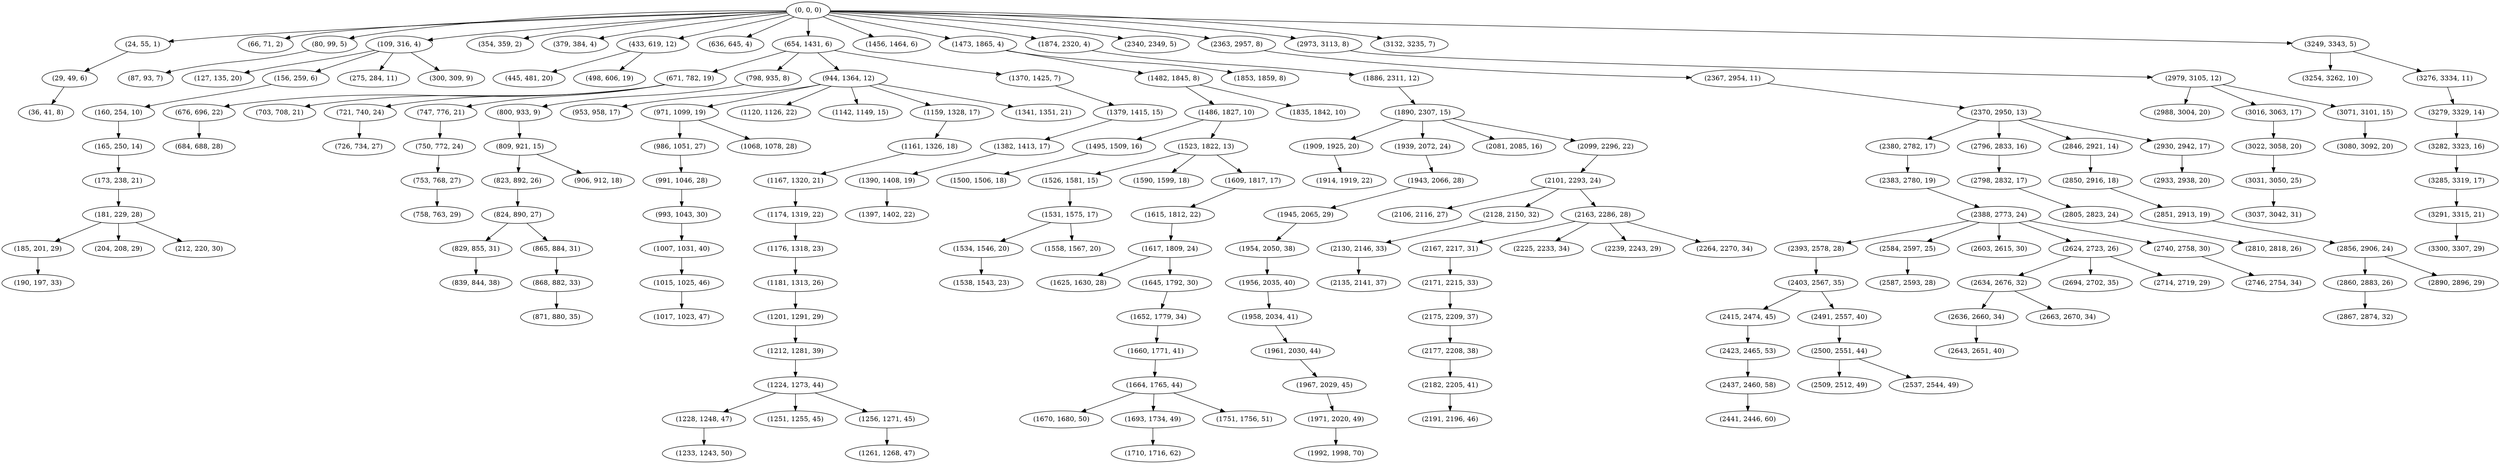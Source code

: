 digraph tree {
    "(0, 0, 0)";
    "(24, 55, 1)";
    "(29, 49, 6)";
    "(36, 41, 8)";
    "(66, 71, 2)";
    "(80, 99, 5)";
    "(87, 93, 7)";
    "(109, 316, 4)";
    "(127, 135, 20)";
    "(156, 259, 6)";
    "(160, 254, 10)";
    "(165, 250, 14)";
    "(173, 238, 21)";
    "(181, 229, 28)";
    "(185, 201, 29)";
    "(190, 197, 33)";
    "(204, 208, 29)";
    "(212, 220, 30)";
    "(275, 284, 11)";
    "(300, 309, 9)";
    "(354, 359, 2)";
    "(379, 384, 4)";
    "(433, 619, 12)";
    "(445, 481, 20)";
    "(498, 606, 19)";
    "(636, 645, 4)";
    "(654, 1431, 6)";
    "(671, 782, 19)";
    "(676, 696, 22)";
    "(684, 688, 28)";
    "(703, 708, 21)";
    "(721, 740, 24)";
    "(726, 734, 27)";
    "(747, 776, 21)";
    "(750, 772, 24)";
    "(753, 768, 27)";
    "(758, 763, 29)";
    "(798, 935, 8)";
    "(800, 933, 9)";
    "(809, 921, 15)";
    "(823, 892, 26)";
    "(824, 890, 27)";
    "(829, 855, 31)";
    "(839, 844, 38)";
    "(865, 884, 31)";
    "(868, 882, 33)";
    "(871, 880, 35)";
    "(906, 912, 18)";
    "(944, 1364, 12)";
    "(953, 958, 17)";
    "(971, 1099, 19)";
    "(986, 1051, 27)";
    "(991, 1046, 28)";
    "(993, 1043, 30)";
    "(1007, 1031, 40)";
    "(1015, 1025, 46)";
    "(1017, 1023, 47)";
    "(1068, 1078, 28)";
    "(1120, 1126, 22)";
    "(1142, 1149, 15)";
    "(1159, 1328, 17)";
    "(1161, 1326, 18)";
    "(1167, 1320, 21)";
    "(1174, 1319, 22)";
    "(1176, 1318, 23)";
    "(1181, 1313, 26)";
    "(1201, 1291, 29)";
    "(1212, 1281, 39)";
    "(1224, 1273, 44)";
    "(1228, 1248, 47)";
    "(1233, 1243, 50)";
    "(1251, 1255, 45)";
    "(1256, 1271, 45)";
    "(1261, 1268, 47)";
    "(1341, 1351, 21)";
    "(1370, 1425, 7)";
    "(1379, 1415, 15)";
    "(1382, 1413, 17)";
    "(1390, 1408, 19)";
    "(1397, 1402, 22)";
    "(1456, 1464, 6)";
    "(1473, 1865, 4)";
    "(1482, 1845, 8)";
    "(1486, 1827, 10)";
    "(1495, 1509, 16)";
    "(1500, 1506, 18)";
    "(1523, 1822, 13)";
    "(1526, 1581, 15)";
    "(1531, 1575, 17)";
    "(1534, 1546, 20)";
    "(1538, 1543, 23)";
    "(1558, 1567, 20)";
    "(1590, 1599, 18)";
    "(1609, 1817, 17)";
    "(1615, 1812, 22)";
    "(1617, 1809, 24)";
    "(1625, 1630, 28)";
    "(1645, 1792, 30)";
    "(1652, 1779, 34)";
    "(1660, 1771, 41)";
    "(1664, 1765, 44)";
    "(1670, 1680, 50)";
    "(1693, 1734, 49)";
    "(1710, 1716, 62)";
    "(1751, 1756, 51)";
    "(1835, 1842, 10)";
    "(1853, 1859, 8)";
    "(1874, 2320, 4)";
    "(1886, 2311, 12)";
    "(1890, 2307, 15)";
    "(1909, 1925, 20)";
    "(1914, 1919, 22)";
    "(1939, 2072, 24)";
    "(1943, 2066, 28)";
    "(1945, 2065, 29)";
    "(1954, 2050, 38)";
    "(1956, 2035, 40)";
    "(1958, 2034, 41)";
    "(1961, 2030, 44)";
    "(1967, 2029, 45)";
    "(1971, 2020, 49)";
    "(1992, 1998, 70)";
    "(2081, 2085, 16)";
    "(2099, 2296, 22)";
    "(2101, 2293, 24)";
    "(2106, 2116, 27)";
    "(2128, 2150, 32)";
    "(2130, 2146, 33)";
    "(2135, 2141, 37)";
    "(2163, 2286, 28)";
    "(2167, 2217, 31)";
    "(2171, 2215, 33)";
    "(2175, 2209, 37)";
    "(2177, 2208, 38)";
    "(2182, 2205, 41)";
    "(2191, 2196, 46)";
    "(2225, 2233, 34)";
    "(2239, 2243, 29)";
    "(2264, 2270, 34)";
    "(2340, 2349, 5)";
    "(2363, 2957, 8)";
    "(2367, 2954, 11)";
    "(2370, 2950, 13)";
    "(2380, 2782, 17)";
    "(2383, 2780, 19)";
    "(2388, 2773, 24)";
    "(2393, 2578, 28)";
    "(2403, 2567, 35)";
    "(2415, 2474, 45)";
    "(2423, 2465, 53)";
    "(2437, 2460, 58)";
    "(2441, 2446, 60)";
    "(2491, 2557, 40)";
    "(2500, 2551, 44)";
    "(2509, 2512, 49)";
    "(2537, 2544, 49)";
    "(2584, 2597, 25)";
    "(2587, 2593, 28)";
    "(2603, 2615, 30)";
    "(2624, 2723, 26)";
    "(2634, 2676, 32)";
    "(2636, 2660, 34)";
    "(2643, 2651, 40)";
    "(2663, 2670, 34)";
    "(2694, 2702, 35)";
    "(2714, 2719, 29)";
    "(2740, 2758, 30)";
    "(2746, 2754, 34)";
    "(2796, 2833, 16)";
    "(2798, 2832, 17)";
    "(2805, 2823, 24)";
    "(2810, 2818, 26)";
    "(2846, 2921, 14)";
    "(2850, 2916, 18)";
    "(2851, 2913, 19)";
    "(2856, 2906, 24)";
    "(2860, 2883, 26)";
    "(2867, 2874, 32)";
    "(2890, 2896, 29)";
    "(2930, 2942, 17)";
    "(2933, 2938, 20)";
    "(2973, 3113, 8)";
    "(2979, 3105, 12)";
    "(2988, 3004, 20)";
    "(3016, 3063, 17)";
    "(3022, 3058, 20)";
    "(3031, 3050, 25)";
    "(3037, 3042, 31)";
    "(3071, 3101, 15)";
    "(3080, 3092, 20)";
    "(3132, 3235, 7)";
    "(3249, 3343, 5)";
    "(3254, 3262, 10)";
    "(3276, 3334, 11)";
    "(3279, 3329, 14)";
    "(3282, 3323, 16)";
    "(3285, 3319, 17)";
    "(3291, 3315, 21)";
    "(3300, 3307, 29)";
    "(0, 0, 0)" -> "(24, 55, 1)";
    "(0, 0, 0)" -> "(66, 71, 2)";
    "(0, 0, 0)" -> "(80, 99, 5)";
    "(0, 0, 0)" -> "(109, 316, 4)";
    "(0, 0, 0)" -> "(354, 359, 2)";
    "(0, 0, 0)" -> "(379, 384, 4)";
    "(0, 0, 0)" -> "(433, 619, 12)";
    "(0, 0, 0)" -> "(636, 645, 4)";
    "(0, 0, 0)" -> "(654, 1431, 6)";
    "(0, 0, 0)" -> "(1456, 1464, 6)";
    "(0, 0, 0)" -> "(1473, 1865, 4)";
    "(0, 0, 0)" -> "(1874, 2320, 4)";
    "(0, 0, 0)" -> "(2340, 2349, 5)";
    "(0, 0, 0)" -> "(2363, 2957, 8)";
    "(0, 0, 0)" -> "(2973, 3113, 8)";
    "(0, 0, 0)" -> "(3132, 3235, 7)";
    "(0, 0, 0)" -> "(3249, 3343, 5)";
    "(24, 55, 1)" -> "(29, 49, 6)";
    "(29, 49, 6)" -> "(36, 41, 8)";
    "(80, 99, 5)" -> "(87, 93, 7)";
    "(109, 316, 4)" -> "(127, 135, 20)";
    "(109, 316, 4)" -> "(156, 259, 6)";
    "(109, 316, 4)" -> "(275, 284, 11)";
    "(109, 316, 4)" -> "(300, 309, 9)";
    "(156, 259, 6)" -> "(160, 254, 10)";
    "(160, 254, 10)" -> "(165, 250, 14)";
    "(165, 250, 14)" -> "(173, 238, 21)";
    "(173, 238, 21)" -> "(181, 229, 28)";
    "(181, 229, 28)" -> "(185, 201, 29)";
    "(181, 229, 28)" -> "(204, 208, 29)";
    "(181, 229, 28)" -> "(212, 220, 30)";
    "(185, 201, 29)" -> "(190, 197, 33)";
    "(433, 619, 12)" -> "(445, 481, 20)";
    "(433, 619, 12)" -> "(498, 606, 19)";
    "(654, 1431, 6)" -> "(671, 782, 19)";
    "(654, 1431, 6)" -> "(798, 935, 8)";
    "(654, 1431, 6)" -> "(944, 1364, 12)";
    "(654, 1431, 6)" -> "(1370, 1425, 7)";
    "(671, 782, 19)" -> "(676, 696, 22)";
    "(671, 782, 19)" -> "(703, 708, 21)";
    "(671, 782, 19)" -> "(721, 740, 24)";
    "(671, 782, 19)" -> "(747, 776, 21)";
    "(676, 696, 22)" -> "(684, 688, 28)";
    "(721, 740, 24)" -> "(726, 734, 27)";
    "(747, 776, 21)" -> "(750, 772, 24)";
    "(750, 772, 24)" -> "(753, 768, 27)";
    "(753, 768, 27)" -> "(758, 763, 29)";
    "(798, 935, 8)" -> "(800, 933, 9)";
    "(800, 933, 9)" -> "(809, 921, 15)";
    "(809, 921, 15)" -> "(823, 892, 26)";
    "(809, 921, 15)" -> "(906, 912, 18)";
    "(823, 892, 26)" -> "(824, 890, 27)";
    "(824, 890, 27)" -> "(829, 855, 31)";
    "(824, 890, 27)" -> "(865, 884, 31)";
    "(829, 855, 31)" -> "(839, 844, 38)";
    "(865, 884, 31)" -> "(868, 882, 33)";
    "(868, 882, 33)" -> "(871, 880, 35)";
    "(944, 1364, 12)" -> "(953, 958, 17)";
    "(944, 1364, 12)" -> "(971, 1099, 19)";
    "(944, 1364, 12)" -> "(1120, 1126, 22)";
    "(944, 1364, 12)" -> "(1142, 1149, 15)";
    "(944, 1364, 12)" -> "(1159, 1328, 17)";
    "(944, 1364, 12)" -> "(1341, 1351, 21)";
    "(971, 1099, 19)" -> "(986, 1051, 27)";
    "(971, 1099, 19)" -> "(1068, 1078, 28)";
    "(986, 1051, 27)" -> "(991, 1046, 28)";
    "(991, 1046, 28)" -> "(993, 1043, 30)";
    "(993, 1043, 30)" -> "(1007, 1031, 40)";
    "(1007, 1031, 40)" -> "(1015, 1025, 46)";
    "(1015, 1025, 46)" -> "(1017, 1023, 47)";
    "(1159, 1328, 17)" -> "(1161, 1326, 18)";
    "(1161, 1326, 18)" -> "(1167, 1320, 21)";
    "(1167, 1320, 21)" -> "(1174, 1319, 22)";
    "(1174, 1319, 22)" -> "(1176, 1318, 23)";
    "(1176, 1318, 23)" -> "(1181, 1313, 26)";
    "(1181, 1313, 26)" -> "(1201, 1291, 29)";
    "(1201, 1291, 29)" -> "(1212, 1281, 39)";
    "(1212, 1281, 39)" -> "(1224, 1273, 44)";
    "(1224, 1273, 44)" -> "(1228, 1248, 47)";
    "(1224, 1273, 44)" -> "(1251, 1255, 45)";
    "(1224, 1273, 44)" -> "(1256, 1271, 45)";
    "(1228, 1248, 47)" -> "(1233, 1243, 50)";
    "(1256, 1271, 45)" -> "(1261, 1268, 47)";
    "(1370, 1425, 7)" -> "(1379, 1415, 15)";
    "(1379, 1415, 15)" -> "(1382, 1413, 17)";
    "(1382, 1413, 17)" -> "(1390, 1408, 19)";
    "(1390, 1408, 19)" -> "(1397, 1402, 22)";
    "(1473, 1865, 4)" -> "(1482, 1845, 8)";
    "(1473, 1865, 4)" -> "(1853, 1859, 8)";
    "(1482, 1845, 8)" -> "(1486, 1827, 10)";
    "(1482, 1845, 8)" -> "(1835, 1842, 10)";
    "(1486, 1827, 10)" -> "(1495, 1509, 16)";
    "(1486, 1827, 10)" -> "(1523, 1822, 13)";
    "(1495, 1509, 16)" -> "(1500, 1506, 18)";
    "(1523, 1822, 13)" -> "(1526, 1581, 15)";
    "(1523, 1822, 13)" -> "(1590, 1599, 18)";
    "(1523, 1822, 13)" -> "(1609, 1817, 17)";
    "(1526, 1581, 15)" -> "(1531, 1575, 17)";
    "(1531, 1575, 17)" -> "(1534, 1546, 20)";
    "(1531, 1575, 17)" -> "(1558, 1567, 20)";
    "(1534, 1546, 20)" -> "(1538, 1543, 23)";
    "(1609, 1817, 17)" -> "(1615, 1812, 22)";
    "(1615, 1812, 22)" -> "(1617, 1809, 24)";
    "(1617, 1809, 24)" -> "(1625, 1630, 28)";
    "(1617, 1809, 24)" -> "(1645, 1792, 30)";
    "(1645, 1792, 30)" -> "(1652, 1779, 34)";
    "(1652, 1779, 34)" -> "(1660, 1771, 41)";
    "(1660, 1771, 41)" -> "(1664, 1765, 44)";
    "(1664, 1765, 44)" -> "(1670, 1680, 50)";
    "(1664, 1765, 44)" -> "(1693, 1734, 49)";
    "(1664, 1765, 44)" -> "(1751, 1756, 51)";
    "(1693, 1734, 49)" -> "(1710, 1716, 62)";
    "(1874, 2320, 4)" -> "(1886, 2311, 12)";
    "(1886, 2311, 12)" -> "(1890, 2307, 15)";
    "(1890, 2307, 15)" -> "(1909, 1925, 20)";
    "(1890, 2307, 15)" -> "(1939, 2072, 24)";
    "(1890, 2307, 15)" -> "(2081, 2085, 16)";
    "(1890, 2307, 15)" -> "(2099, 2296, 22)";
    "(1909, 1925, 20)" -> "(1914, 1919, 22)";
    "(1939, 2072, 24)" -> "(1943, 2066, 28)";
    "(1943, 2066, 28)" -> "(1945, 2065, 29)";
    "(1945, 2065, 29)" -> "(1954, 2050, 38)";
    "(1954, 2050, 38)" -> "(1956, 2035, 40)";
    "(1956, 2035, 40)" -> "(1958, 2034, 41)";
    "(1958, 2034, 41)" -> "(1961, 2030, 44)";
    "(1961, 2030, 44)" -> "(1967, 2029, 45)";
    "(1967, 2029, 45)" -> "(1971, 2020, 49)";
    "(1971, 2020, 49)" -> "(1992, 1998, 70)";
    "(2099, 2296, 22)" -> "(2101, 2293, 24)";
    "(2101, 2293, 24)" -> "(2106, 2116, 27)";
    "(2101, 2293, 24)" -> "(2128, 2150, 32)";
    "(2101, 2293, 24)" -> "(2163, 2286, 28)";
    "(2128, 2150, 32)" -> "(2130, 2146, 33)";
    "(2130, 2146, 33)" -> "(2135, 2141, 37)";
    "(2163, 2286, 28)" -> "(2167, 2217, 31)";
    "(2163, 2286, 28)" -> "(2225, 2233, 34)";
    "(2163, 2286, 28)" -> "(2239, 2243, 29)";
    "(2163, 2286, 28)" -> "(2264, 2270, 34)";
    "(2167, 2217, 31)" -> "(2171, 2215, 33)";
    "(2171, 2215, 33)" -> "(2175, 2209, 37)";
    "(2175, 2209, 37)" -> "(2177, 2208, 38)";
    "(2177, 2208, 38)" -> "(2182, 2205, 41)";
    "(2182, 2205, 41)" -> "(2191, 2196, 46)";
    "(2363, 2957, 8)" -> "(2367, 2954, 11)";
    "(2367, 2954, 11)" -> "(2370, 2950, 13)";
    "(2370, 2950, 13)" -> "(2380, 2782, 17)";
    "(2370, 2950, 13)" -> "(2796, 2833, 16)";
    "(2370, 2950, 13)" -> "(2846, 2921, 14)";
    "(2370, 2950, 13)" -> "(2930, 2942, 17)";
    "(2380, 2782, 17)" -> "(2383, 2780, 19)";
    "(2383, 2780, 19)" -> "(2388, 2773, 24)";
    "(2388, 2773, 24)" -> "(2393, 2578, 28)";
    "(2388, 2773, 24)" -> "(2584, 2597, 25)";
    "(2388, 2773, 24)" -> "(2603, 2615, 30)";
    "(2388, 2773, 24)" -> "(2624, 2723, 26)";
    "(2388, 2773, 24)" -> "(2740, 2758, 30)";
    "(2393, 2578, 28)" -> "(2403, 2567, 35)";
    "(2403, 2567, 35)" -> "(2415, 2474, 45)";
    "(2403, 2567, 35)" -> "(2491, 2557, 40)";
    "(2415, 2474, 45)" -> "(2423, 2465, 53)";
    "(2423, 2465, 53)" -> "(2437, 2460, 58)";
    "(2437, 2460, 58)" -> "(2441, 2446, 60)";
    "(2491, 2557, 40)" -> "(2500, 2551, 44)";
    "(2500, 2551, 44)" -> "(2509, 2512, 49)";
    "(2500, 2551, 44)" -> "(2537, 2544, 49)";
    "(2584, 2597, 25)" -> "(2587, 2593, 28)";
    "(2624, 2723, 26)" -> "(2634, 2676, 32)";
    "(2624, 2723, 26)" -> "(2694, 2702, 35)";
    "(2624, 2723, 26)" -> "(2714, 2719, 29)";
    "(2634, 2676, 32)" -> "(2636, 2660, 34)";
    "(2634, 2676, 32)" -> "(2663, 2670, 34)";
    "(2636, 2660, 34)" -> "(2643, 2651, 40)";
    "(2740, 2758, 30)" -> "(2746, 2754, 34)";
    "(2796, 2833, 16)" -> "(2798, 2832, 17)";
    "(2798, 2832, 17)" -> "(2805, 2823, 24)";
    "(2805, 2823, 24)" -> "(2810, 2818, 26)";
    "(2846, 2921, 14)" -> "(2850, 2916, 18)";
    "(2850, 2916, 18)" -> "(2851, 2913, 19)";
    "(2851, 2913, 19)" -> "(2856, 2906, 24)";
    "(2856, 2906, 24)" -> "(2860, 2883, 26)";
    "(2856, 2906, 24)" -> "(2890, 2896, 29)";
    "(2860, 2883, 26)" -> "(2867, 2874, 32)";
    "(2930, 2942, 17)" -> "(2933, 2938, 20)";
    "(2973, 3113, 8)" -> "(2979, 3105, 12)";
    "(2979, 3105, 12)" -> "(2988, 3004, 20)";
    "(2979, 3105, 12)" -> "(3016, 3063, 17)";
    "(2979, 3105, 12)" -> "(3071, 3101, 15)";
    "(3016, 3063, 17)" -> "(3022, 3058, 20)";
    "(3022, 3058, 20)" -> "(3031, 3050, 25)";
    "(3031, 3050, 25)" -> "(3037, 3042, 31)";
    "(3071, 3101, 15)" -> "(3080, 3092, 20)";
    "(3249, 3343, 5)" -> "(3254, 3262, 10)";
    "(3249, 3343, 5)" -> "(3276, 3334, 11)";
    "(3276, 3334, 11)" -> "(3279, 3329, 14)";
    "(3279, 3329, 14)" -> "(3282, 3323, 16)";
    "(3282, 3323, 16)" -> "(3285, 3319, 17)";
    "(3285, 3319, 17)" -> "(3291, 3315, 21)";
    "(3291, 3315, 21)" -> "(3300, 3307, 29)";
}
